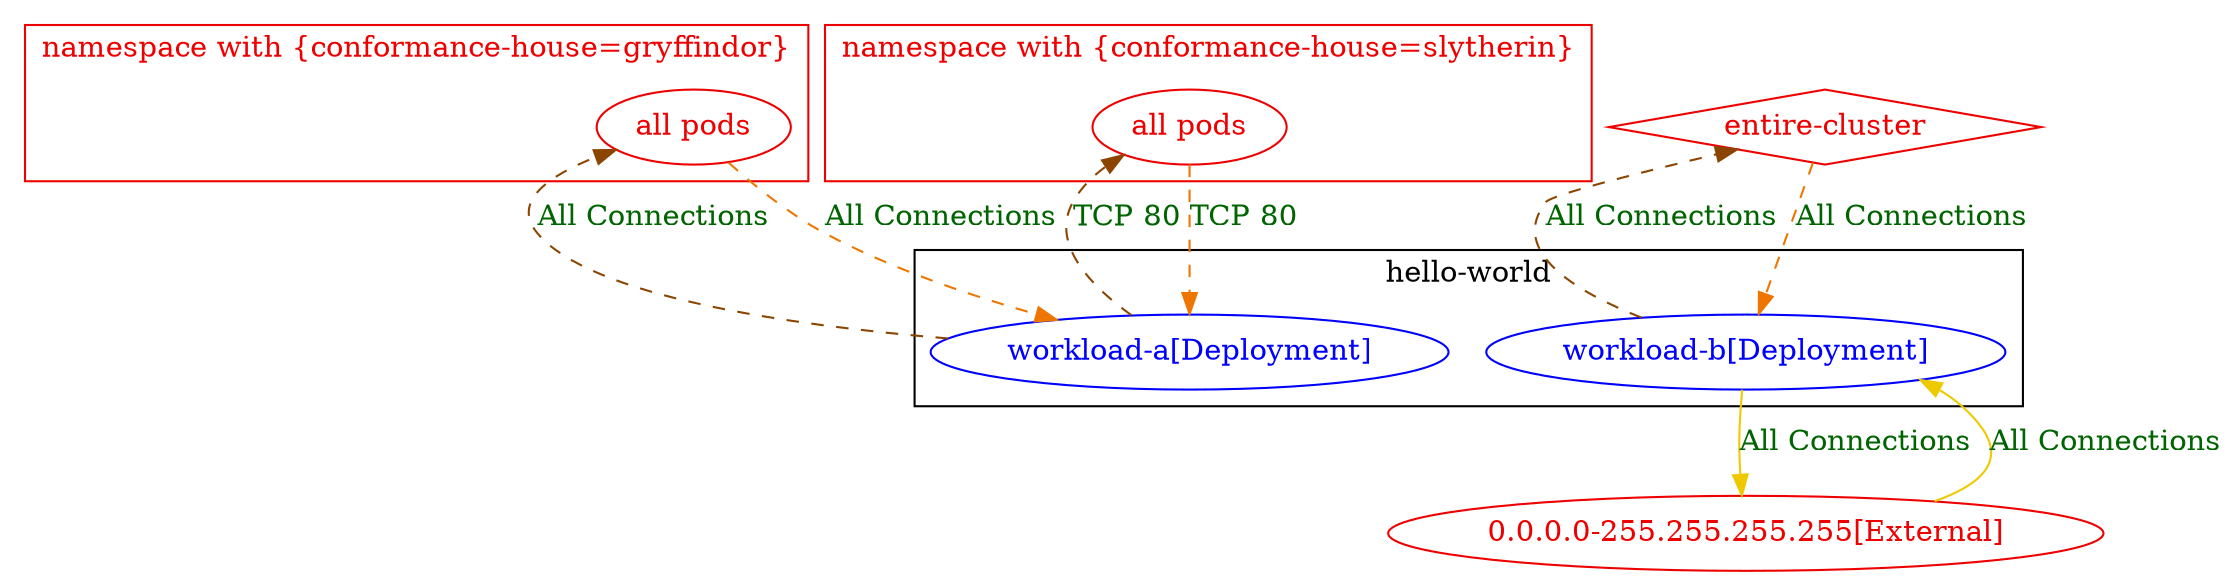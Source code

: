 digraph {
	subgraph "cluster_hello_world" {
		color="black"
		fontcolor="black"
		"hello-world/workload-a[Deployment]" [label="workload-a[Deployment]" color="blue" fontcolor="blue"]
		"hello-world/workload-b[Deployment]" [label="workload-b[Deployment]" color="blue" fontcolor="blue"]
		label="hello-world"
	}
	subgraph "cluster_namespace with {conformance_house=gryffindor}" {
		color="red2"
		fontcolor="red2"
		"all pods_in_namespace with {conformance-house=gryffindor}" [label="all pods" color="red2" fontcolor="red2"]
		label="namespace with {conformance-house=gryffindor}"
	}
	subgraph "cluster_namespace with {conformance_house=slytherin}" {
		color="red2"
		fontcolor="red2"
		"all pods_in_namespace with {conformance-house=slytherin}" [label="all pods" color="red2" fontcolor="red2"]
		label="namespace with {conformance-house=slytherin}"
	}
	"0.0.0.0-255.255.255.255[External]" [label="0.0.0.0-255.255.255.255[External]" color="red2" fontcolor="red2"]
	"entire-cluster" [label="entire-cluster" color="red2" fontcolor="red2" shape=diamond]
	"0.0.0.0-255.255.255.255[External]" -> "hello-world/workload-b[Deployment]" [label="All Connections" color="gold2" fontcolor="darkgreen" weight=0.5]
	"all pods_in_namespace with {conformance-house=gryffindor}" -> "hello-world/workload-a[Deployment]" [label="All Connections" color="darkorange2" fontcolor="darkgreen" weight=1 style=dashed]
	"all pods_in_namespace with {conformance-house=slytherin}" -> "hello-world/workload-a[Deployment]" [label="TCP 80" color="darkorange2" fontcolor="darkgreen" weight=1 style=dashed]
	"entire-cluster" -> "hello-world/workload-b[Deployment]" [label="All Connections" color="darkorange2" fontcolor="darkgreen" weight=1 style=dashed]
	"hello-world/workload-a[Deployment]" -> "all pods_in_namespace with {conformance-house=gryffindor}" [label="All Connections" color="darkorange4" fontcolor="darkgreen" weight=0.5 style=dashed]
	"hello-world/workload-a[Deployment]" -> "all pods_in_namespace with {conformance-house=slytherin}" [label="TCP 80" color="darkorange4" fontcolor="darkgreen" weight=0.5 style=dashed]
	"hello-world/workload-b[Deployment]" -> "0.0.0.0-255.255.255.255[External]" [label="All Connections" color="gold2" fontcolor="darkgreen" weight=1]
	"hello-world/workload-b[Deployment]" -> "entire-cluster" [label="All Connections" color="darkorange4" fontcolor="darkgreen" weight=0.5 style=dashed]
}